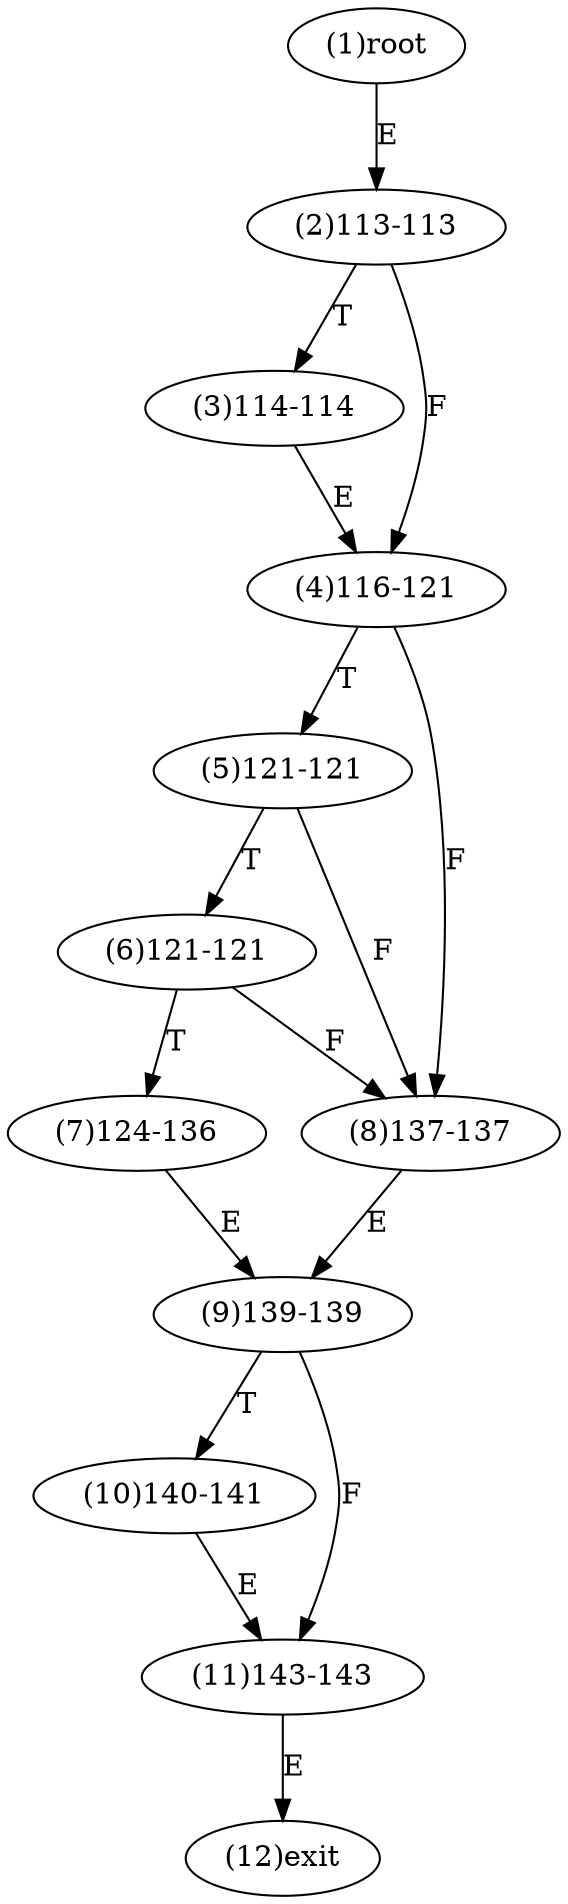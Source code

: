 digraph "" { 
1[ label="(1)root"];
2[ label="(2)113-113"];
3[ label="(3)114-114"];
4[ label="(4)116-121"];
5[ label="(5)121-121"];
6[ label="(6)121-121"];
7[ label="(7)124-136"];
8[ label="(8)137-137"];
9[ label="(9)139-139"];
10[ label="(10)140-141"];
11[ label="(11)143-143"];
12[ label="(12)exit"];
1->2[ label="E"];
2->4[ label="F"];
2->3[ label="T"];
3->4[ label="E"];
4->8[ label="F"];
4->5[ label="T"];
5->8[ label="F"];
5->6[ label="T"];
6->8[ label="F"];
6->7[ label="T"];
7->9[ label="E"];
8->9[ label="E"];
9->11[ label="F"];
9->10[ label="T"];
10->11[ label="E"];
11->12[ label="E"];
}